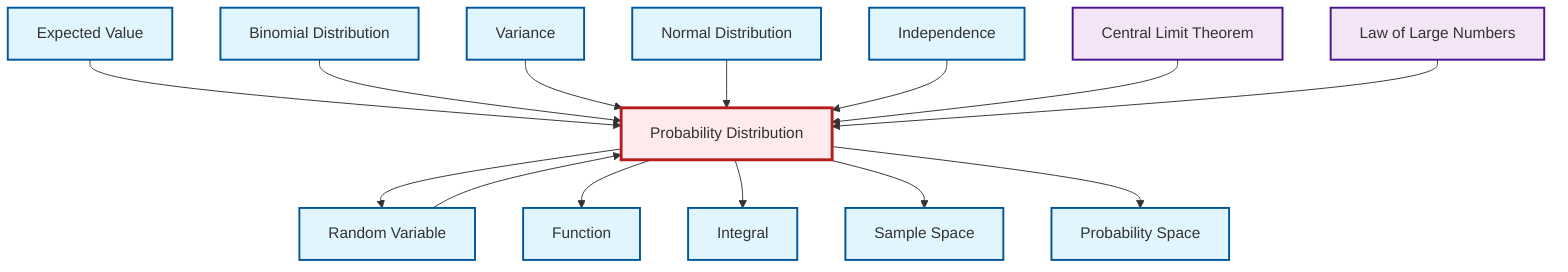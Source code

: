graph TD
    classDef definition fill:#e1f5fe,stroke:#01579b,stroke-width:2px
    classDef theorem fill:#f3e5f5,stroke:#4a148c,stroke-width:2px
    classDef axiom fill:#fff3e0,stroke:#e65100,stroke-width:2px
    classDef example fill:#e8f5e9,stroke:#1b5e20,stroke-width:2px
    classDef current fill:#ffebee,stroke:#b71c1c,stroke-width:3px
    def-independence["Independence"]:::definition
    def-expectation["Expected Value"]:::definition
    def-binomial-distribution["Binomial Distribution"]:::definition
    def-sample-space["Sample Space"]:::definition
    def-normal-distribution["Normal Distribution"]:::definition
    thm-law-of-large-numbers["Law of Large Numbers"]:::theorem
    def-function["Function"]:::definition
    def-probability-distribution["Probability Distribution"]:::definition
    def-probability-space["Probability Space"]:::definition
    def-random-variable["Random Variable"]:::definition
    def-integral["Integral"]:::definition
    thm-central-limit["Central Limit Theorem"]:::theorem
    def-variance["Variance"]:::definition
    def-expectation --> def-probability-distribution
    def-binomial-distribution --> def-probability-distribution
    def-probability-distribution --> def-random-variable
    def-random-variable --> def-probability-distribution
    def-variance --> def-probability-distribution
    def-normal-distribution --> def-probability-distribution
    def-independence --> def-probability-distribution
    def-probability-distribution --> def-function
    def-probability-distribution --> def-integral
    def-probability-distribution --> def-sample-space
    thm-central-limit --> def-probability-distribution
    thm-law-of-large-numbers --> def-probability-distribution
    def-probability-distribution --> def-probability-space
    class def-probability-distribution current